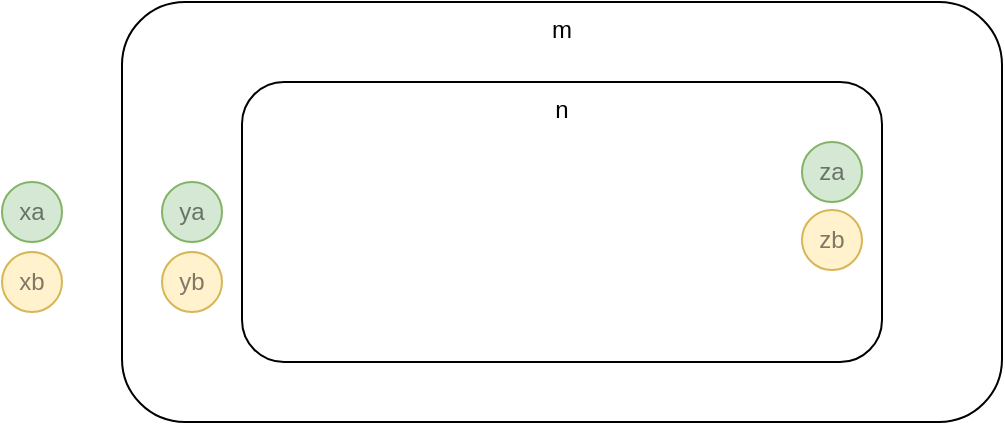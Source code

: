 <mxfile version="14.6.13" type="device"><diagram id="kCBzqsQgc0aW30EmMs_m" name="orphan ports"><mxGraphModel dx="620" dy="515" grid="1" gridSize="10" guides="1" tooltips="1" connect="1" arrows="1" fold="1" page="1" pageScale="1" pageWidth="1100" pageHeight="850" math="0" shadow="0"><root><mxCell id="0"/><mxCell id="1" parent="0"/><mxCell id="Nl1LcCOVLVZGkuQ6EcLl-2" value="m" style="rounded=1;whiteSpace=wrap;html=1;verticalAlign=top;" parent="1" vertex="1"><mxGeometry x="120" y="80" width="440" height="210" as="geometry"/></mxCell><mxCell id="Nl1LcCOVLVZGkuQ6EcLl-3" value="n" style="rounded=1;whiteSpace=wrap;html=1;verticalAlign=top;" parent="1" vertex="1"><mxGeometry x="180" y="120" width="320" height="140" as="geometry"/></mxCell><mxCell id="Nl1LcCOVLVZGkuQ6EcLl-6" value="xa" style="ellipse;whiteSpace=wrap;html=1;aspect=fixed;fillColor=#d5e8d4;align=center;strokeColor=#82b366;textOpacity=50;" parent="1" vertex="1"><mxGeometry x="60" y="170" width="30" height="30" as="geometry"/></mxCell><mxCell id="Nl1LcCOVLVZGkuQ6EcLl-7" value="ya" style="ellipse;whiteSpace=wrap;html=1;aspect=fixed;fillColor=#d5e8d4;align=center;strokeColor=#82b366;textOpacity=50;" parent="1" vertex="1"><mxGeometry x="140" y="170" width="30" height="30" as="geometry"/></mxCell><mxCell id="Nl1LcCOVLVZGkuQ6EcLl-9" value="zb" style="ellipse;whiteSpace=wrap;html=1;aspect=fixed;fillColor=#fff2cc;align=center;strokeColor=#d6b656;textOpacity=50;" parent="1" vertex="1"><mxGeometry x="460" y="184" width="30" height="30" as="geometry"/></mxCell><mxCell id="XOY55SZdo467VSpLCGF3-1" value="xb" style="ellipse;whiteSpace=wrap;html=1;aspect=fixed;fillColor=#fff2cc;align=center;strokeColor=#d6b656;textOpacity=50;" parent="1" vertex="1"><mxGeometry x="60" y="205" width="30" height="30" as="geometry"/></mxCell><mxCell id="XOY55SZdo467VSpLCGF3-2" value="yb" style="ellipse;whiteSpace=wrap;html=1;aspect=fixed;fillColor=#fff2cc;align=center;strokeColor=#d6b656;textOpacity=50;" parent="1" vertex="1"><mxGeometry x="140" y="205" width="30" height="30" as="geometry"/></mxCell><mxCell id="XOY55SZdo467VSpLCGF3-7" value="za" style="ellipse;whiteSpace=wrap;html=1;aspect=fixed;fillColor=#d5e8d4;align=center;strokeColor=#82b366;textOpacity=50;" parent="1" vertex="1"><mxGeometry x="460" y="150" width="30" height="30" as="geometry"/></mxCell></root></mxGraphModel></diagram></mxfile>